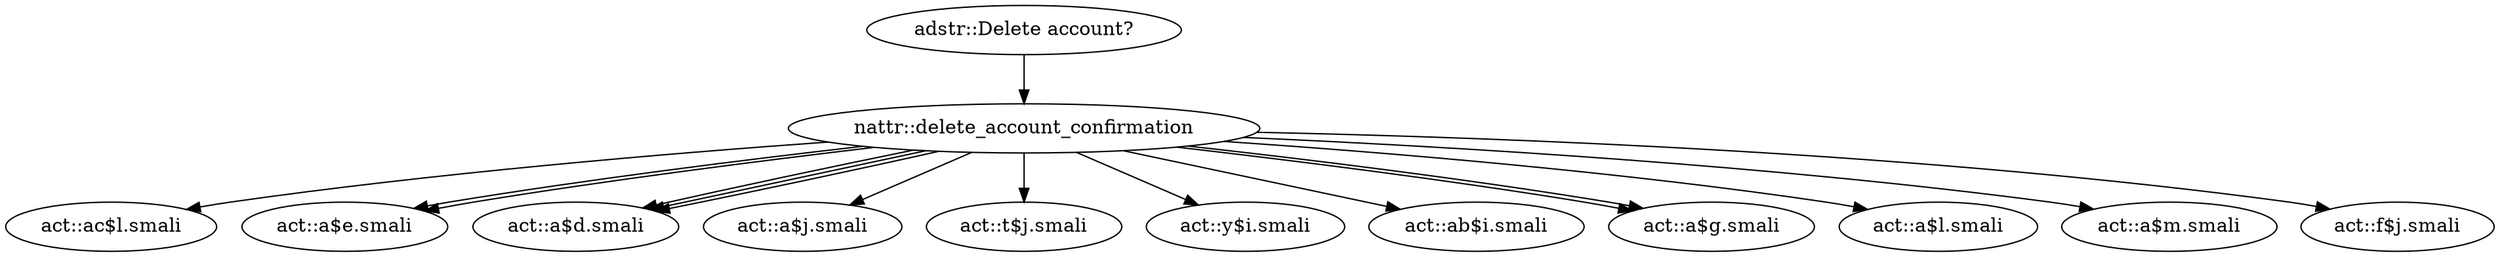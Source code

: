 digraph G {
"adstr::Delete account?" -> "nattr::delete_account_confirmation"
"nattr::delete_account_confirmation" -> "act::ac$l.smali"
"nattr::delete_account_confirmation" -> "act::a$e.smali"
"nattr::delete_account_confirmation" -> "act::a$d.smali"
"nattr::delete_account_confirmation" -> "act::a$j.smali"
"nattr::delete_account_confirmation" -> "act::t$j.smali"
"nattr::delete_account_confirmation" -> "act::y$i.smali"
"nattr::delete_account_confirmation" -> "act::ab$i.smali"
"nattr::delete_account_confirmation" -> "act::a$g.smali"
"nattr::delete_account_confirmation" -> "act::a$e.smali"
"nattr::delete_account_confirmation" -> "act::a$l.smali"
"nattr::delete_account_confirmation" -> "act::a$d.smali"
"nattr::delete_account_confirmation" -> "act::a$m.smali"
"nattr::delete_account_confirmation" -> "act::a$g.smali"
"nattr::delete_account_confirmation" -> "act::a$d.smali"
"nattr::delete_account_confirmation" -> "act::f$j.smali"
}
